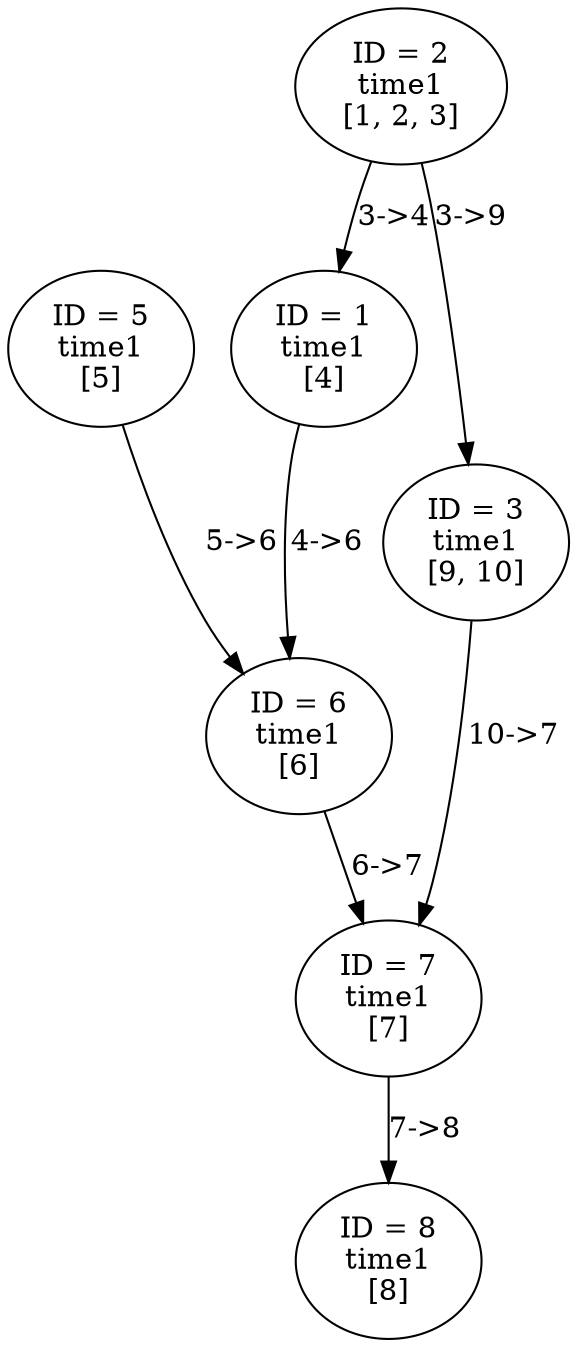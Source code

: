 // sccGraph1
digraph {
	5 [label="ID = 5
time1
[5]"]
	6 [label="ID = 6
time1
[6]"]
	7 [label="ID = 7
time1
[7]"]
	8 [label="ID = 8
time1
[8]"]
	1 [label="ID = 1
time1
[4]"]
	3 [label="ID = 3
time1
[9, 10]"]
	2 [label="ID = 2
time1
[1, 2, 3]"]
	5 -> 6 [label="5->6
"]
	6 -> 7 [label="6->7
"]
	7 -> 8 [label="7->8
"]
	1 -> 6 [label="4->6
"]
	3 -> 7 [label="10->7
"]
	2 -> 1 [label="3->4
"]
	2 -> 3 [label="3->9
"]
}

